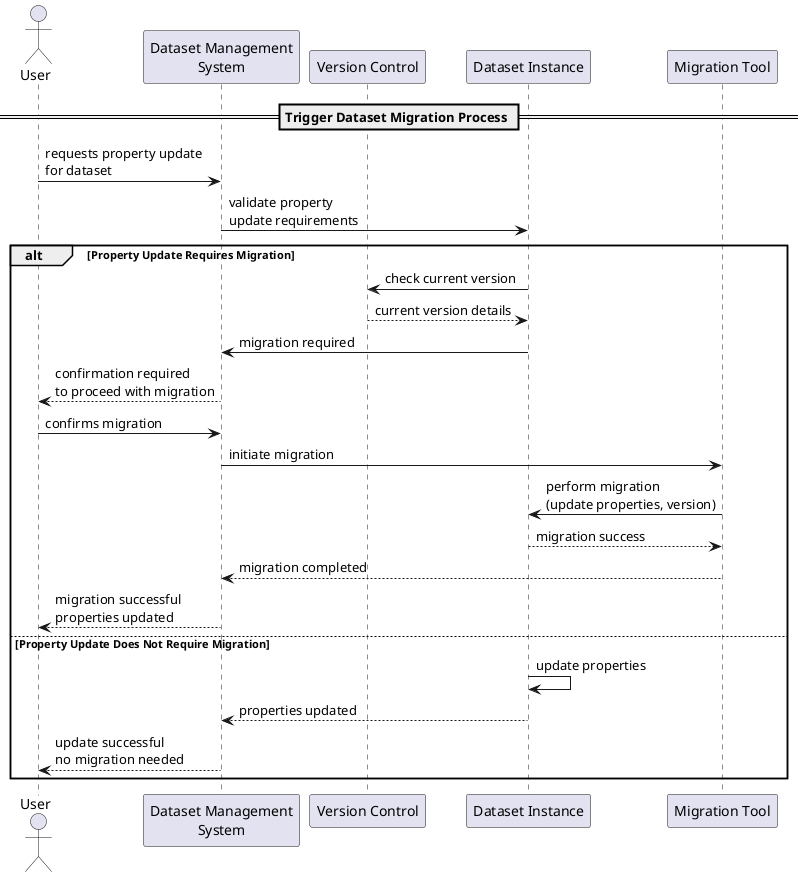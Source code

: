 @startuml

actor User as user
participant "Dataset Management\nSystem" as DMS
participant "Version Control" as VC
participant "Dataset Instance" as DI
participant "Migration Tool" as MT

== Trigger Dataset Migration Process ==

user -> DMS : requests property update\nfor dataset
DMS -> DI : validate property\nupdate requirements
alt Property Update Requires Migration
    DI -> VC : check current version
    VC --> DI : current version details
    DI -> DMS : migration required
    DMS --> user : confirmation required\nto proceed with migration
    user -> DMS : confirms migration
    DMS -> MT : initiate migration
    MT -> DI : perform migration\n(update properties, version)
    DI --> MT : migration success
    MT --> DMS : migration completed
    DMS --> user : migration successful\nproperties updated
else Property Update Does Not Require Migration
    DI -> DI : update properties
    DI --> DMS : properties updated
    DMS --> user : update successful\nno migration needed
end

@enduml
